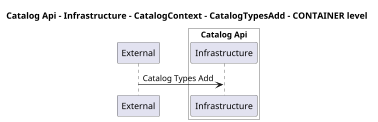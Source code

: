 @startuml
skinparam dpi 60

title Catalog Api - Infrastructure - CatalogContext - CatalogTypesAdd - CONTAINER level

participant "External" as C4InterFlow.Utils.ExternalSystem

box "Catalog Api" #White

    participant "Infrastructure" as dotnet.eShop.Architecture.SoftwareSystems.CatalogApi.Containers.Infrastructure
end box


C4InterFlow.Utils.ExternalSystem -> dotnet.eShop.Architecture.SoftwareSystems.CatalogApi.Containers.Infrastructure : Catalog Types Add


@enduml
